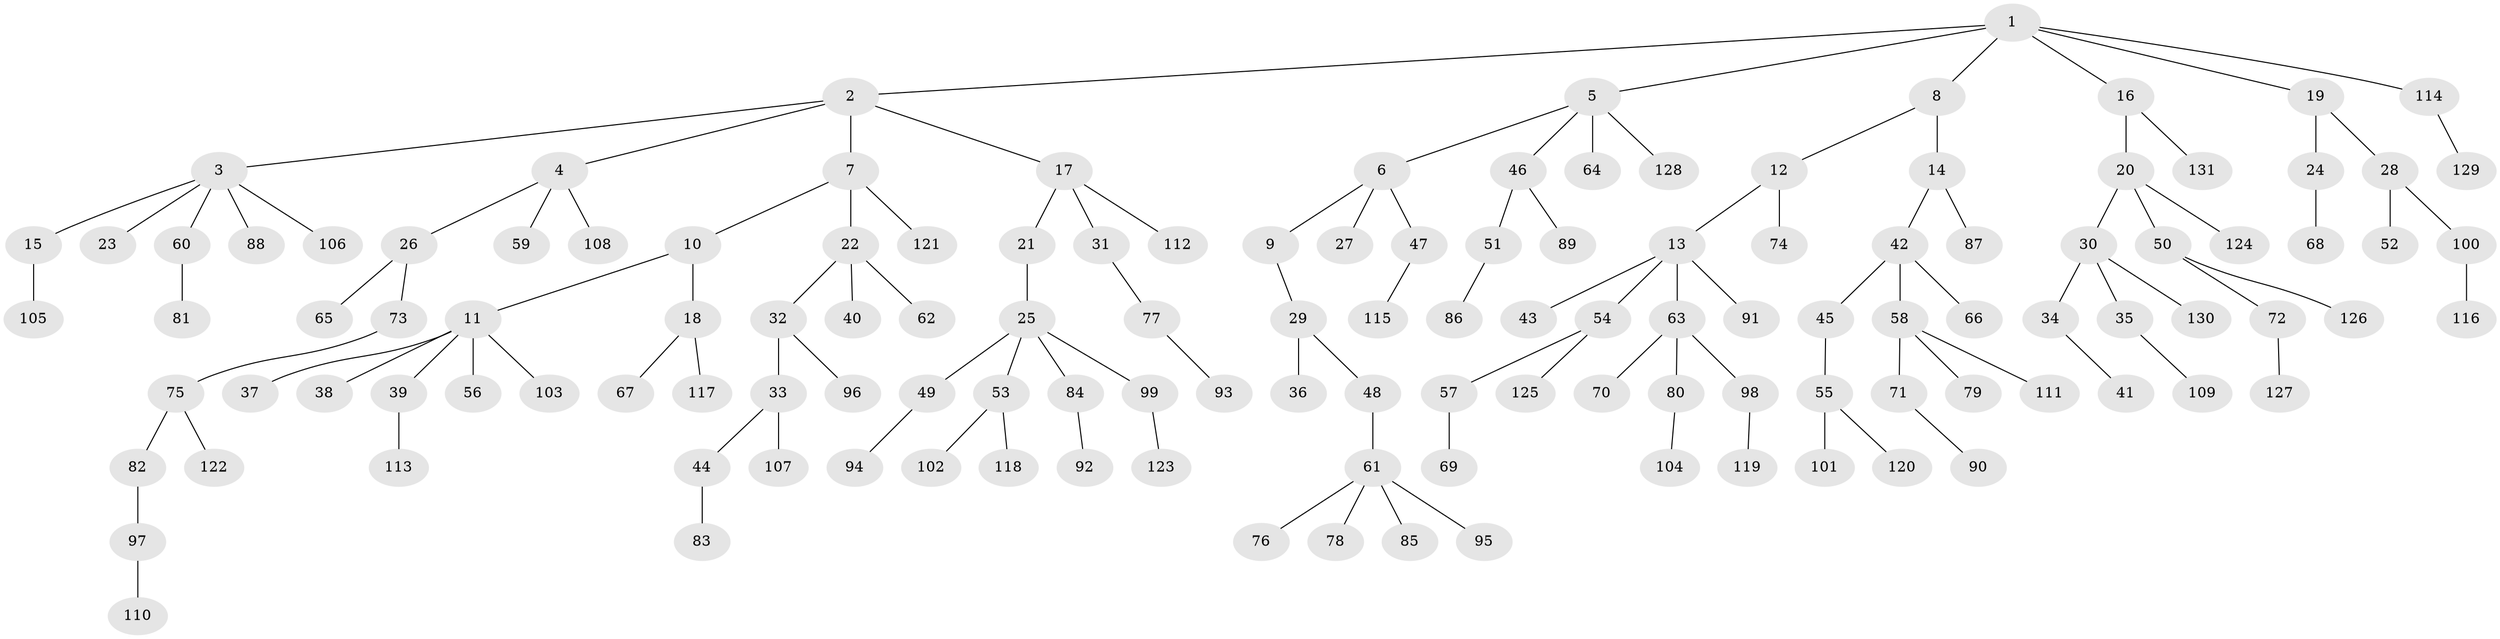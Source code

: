 // coarse degree distribution, {7: 0.03260869565217391, 5: 0.05434782608695652, 3: 0.09782608695652174, 6: 0.010869565217391304, 4: 0.05434782608695652, 2: 0.15217391304347827, 1: 0.5978260869565217}
// Generated by graph-tools (version 1.1) at 2025/24/03/03/25 07:24:05]
// undirected, 131 vertices, 130 edges
graph export_dot {
graph [start="1"]
  node [color=gray90,style=filled];
  1;
  2;
  3;
  4;
  5;
  6;
  7;
  8;
  9;
  10;
  11;
  12;
  13;
  14;
  15;
  16;
  17;
  18;
  19;
  20;
  21;
  22;
  23;
  24;
  25;
  26;
  27;
  28;
  29;
  30;
  31;
  32;
  33;
  34;
  35;
  36;
  37;
  38;
  39;
  40;
  41;
  42;
  43;
  44;
  45;
  46;
  47;
  48;
  49;
  50;
  51;
  52;
  53;
  54;
  55;
  56;
  57;
  58;
  59;
  60;
  61;
  62;
  63;
  64;
  65;
  66;
  67;
  68;
  69;
  70;
  71;
  72;
  73;
  74;
  75;
  76;
  77;
  78;
  79;
  80;
  81;
  82;
  83;
  84;
  85;
  86;
  87;
  88;
  89;
  90;
  91;
  92;
  93;
  94;
  95;
  96;
  97;
  98;
  99;
  100;
  101;
  102;
  103;
  104;
  105;
  106;
  107;
  108;
  109;
  110;
  111;
  112;
  113;
  114;
  115;
  116;
  117;
  118;
  119;
  120;
  121;
  122;
  123;
  124;
  125;
  126;
  127;
  128;
  129;
  130;
  131;
  1 -- 2;
  1 -- 5;
  1 -- 8;
  1 -- 16;
  1 -- 19;
  1 -- 114;
  2 -- 3;
  2 -- 4;
  2 -- 7;
  2 -- 17;
  3 -- 15;
  3 -- 23;
  3 -- 60;
  3 -- 88;
  3 -- 106;
  4 -- 26;
  4 -- 59;
  4 -- 108;
  5 -- 6;
  5 -- 46;
  5 -- 64;
  5 -- 128;
  6 -- 9;
  6 -- 27;
  6 -- 47;
  7 -- 10;
  7 -- 22;
  7 -- 121;
  8 -- 12;
  8 -- 14;
  9 -- 29;
  10 -- 11;
  10 -- 18;
  11 -- 37;
  11 -- 38;
  11 -- 39;
  11 -- 56;
  11 -- 103;
  12 -- 13;
  12 -- 74;
  13 -- 43;
  13 -- 54;
  13 -- 63;
  13 -- 91;
  14 -- 42;
  14 -- 87;
  15 -- 105;
  16 -- 20;
  16 -- 131;
  17 -- 21;
  17 -- 31;
  17 -- 112;
  18 -- 67;
  18 -- 117;
  19 -- 24;
  19 -- 28;
  20 -- 30;
  20 -- 50;
  20 -- 124;
  21 -- 25;
  22 -- 32;
  22 -- 40;
  22 -- 62;
  24 -- 68;
  25 -- 49;
  25 -- 53;
  25 -- 84;
  25 -- 99;
  26 -- 65;
  26 -- 73;
  28 -- 52;
  28 -- 100;
  29 -- 36;
  29 -- 48;
  30 -- 34;
  30 -- 35;
  30 -- 130;
  31 -- 77;
  32 -- 33;
  32 -- 96;
  33 -- 44;
  33 -- 107;
  34 -- 41;
  35 -- 109;
  39 -- 113;
  42 -- 45;
  42 -- 58;
  42 -- 66;
  44 -- 83;
  45 -- 55;
  46 -- 51;
  46 -- 89;
  47 -- 115;
  48 -- 61;
  49 -- 94;
  50 -- 72;
  50 -- 126;
  51 -- 86;
  53 -- 102;
  53 -- 118;
  54 -- 57;
  54 -- 125;
  55 -- 101;
  55 -- 120;
  57 -- 69;
  58 -- 71;
  58 -- 79;
  58 -- 111;
  60 -- 81;
  61 -- 76;
  61 -- 78;
  61 -- 85;
  61 -- 95;
  63 -- 70;
  63 -- 80;
  63 -- 98;
  71 -- 90;
  72 -- 127;
  73 -- 75;
  75 -- 82;
  75 -- 122;
  77 -- 93;
  80 -- 104;
  82 -- 97;
  84 -- 92;
  97 -- 110;
  98 -- 119;
  99 -- 123;
  100 -- 116;
  114 -- 129;
}
